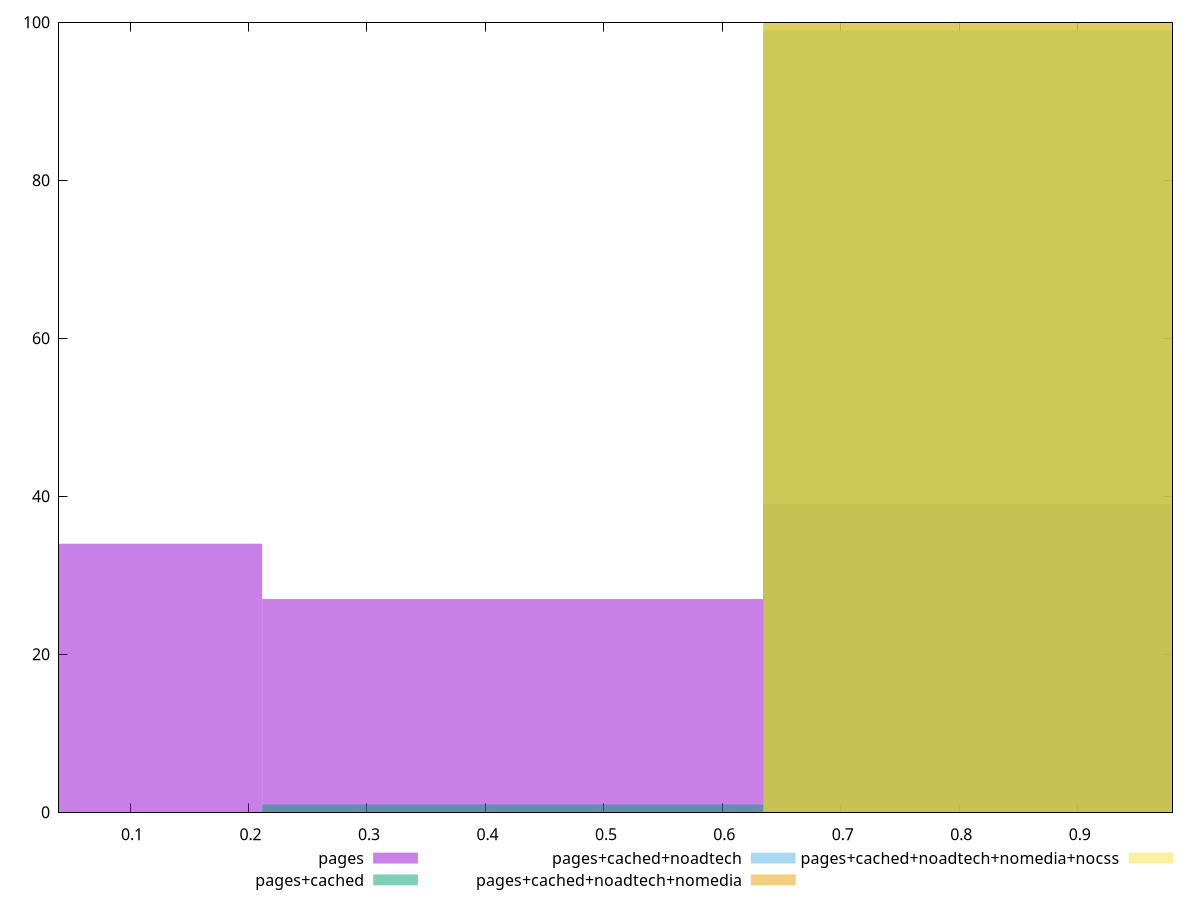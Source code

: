 reset

$pages <<EOF
0.8461635236286359 39
0.42308176181431795 27
0 34
EOF

$pagesCached <<EOF
0.42308176181431795 1
0.8461635236286359 99
EOF

$pagesCachedNoadtech <<EOF
0.8461635236286359 100
EOF

$pagesCachedNoadtechNomedia <<EOF
0.8461635236286359 100
EOF

$pagesCachedNoadtechNomediaNocss <<EOF
0.8461635236286359 100
EOF

set key outside below
set boxwidth 0.42308176181431795
set xrange [0.04:0.98]
set yrange [0:100]
set trange [0:100]
set style fill transparent solid 0.5 noborder
set terminal svg size 640, 530 enhanced background rgb 'white'
set output "report_00025_2021-02-22T21:38:55.199Z/first-meaningful-paint/comparison/histogram/all_score.svg"

plot $pages title "pages" with boxes, \
     $pagesCached title "pages+cached" with boxes, \
     $pagesCachedNoadtech title "pages+cached+noadtech" with boxes, \
     $pagesCachedNoadtechNomedia title "pages+cached+noadtech+nomedia" with boxes, \
     $pagesCachedNoadtechNomediaNocss title "pages+cached+noadtech+nomedia+nocss" with boxes

reset
